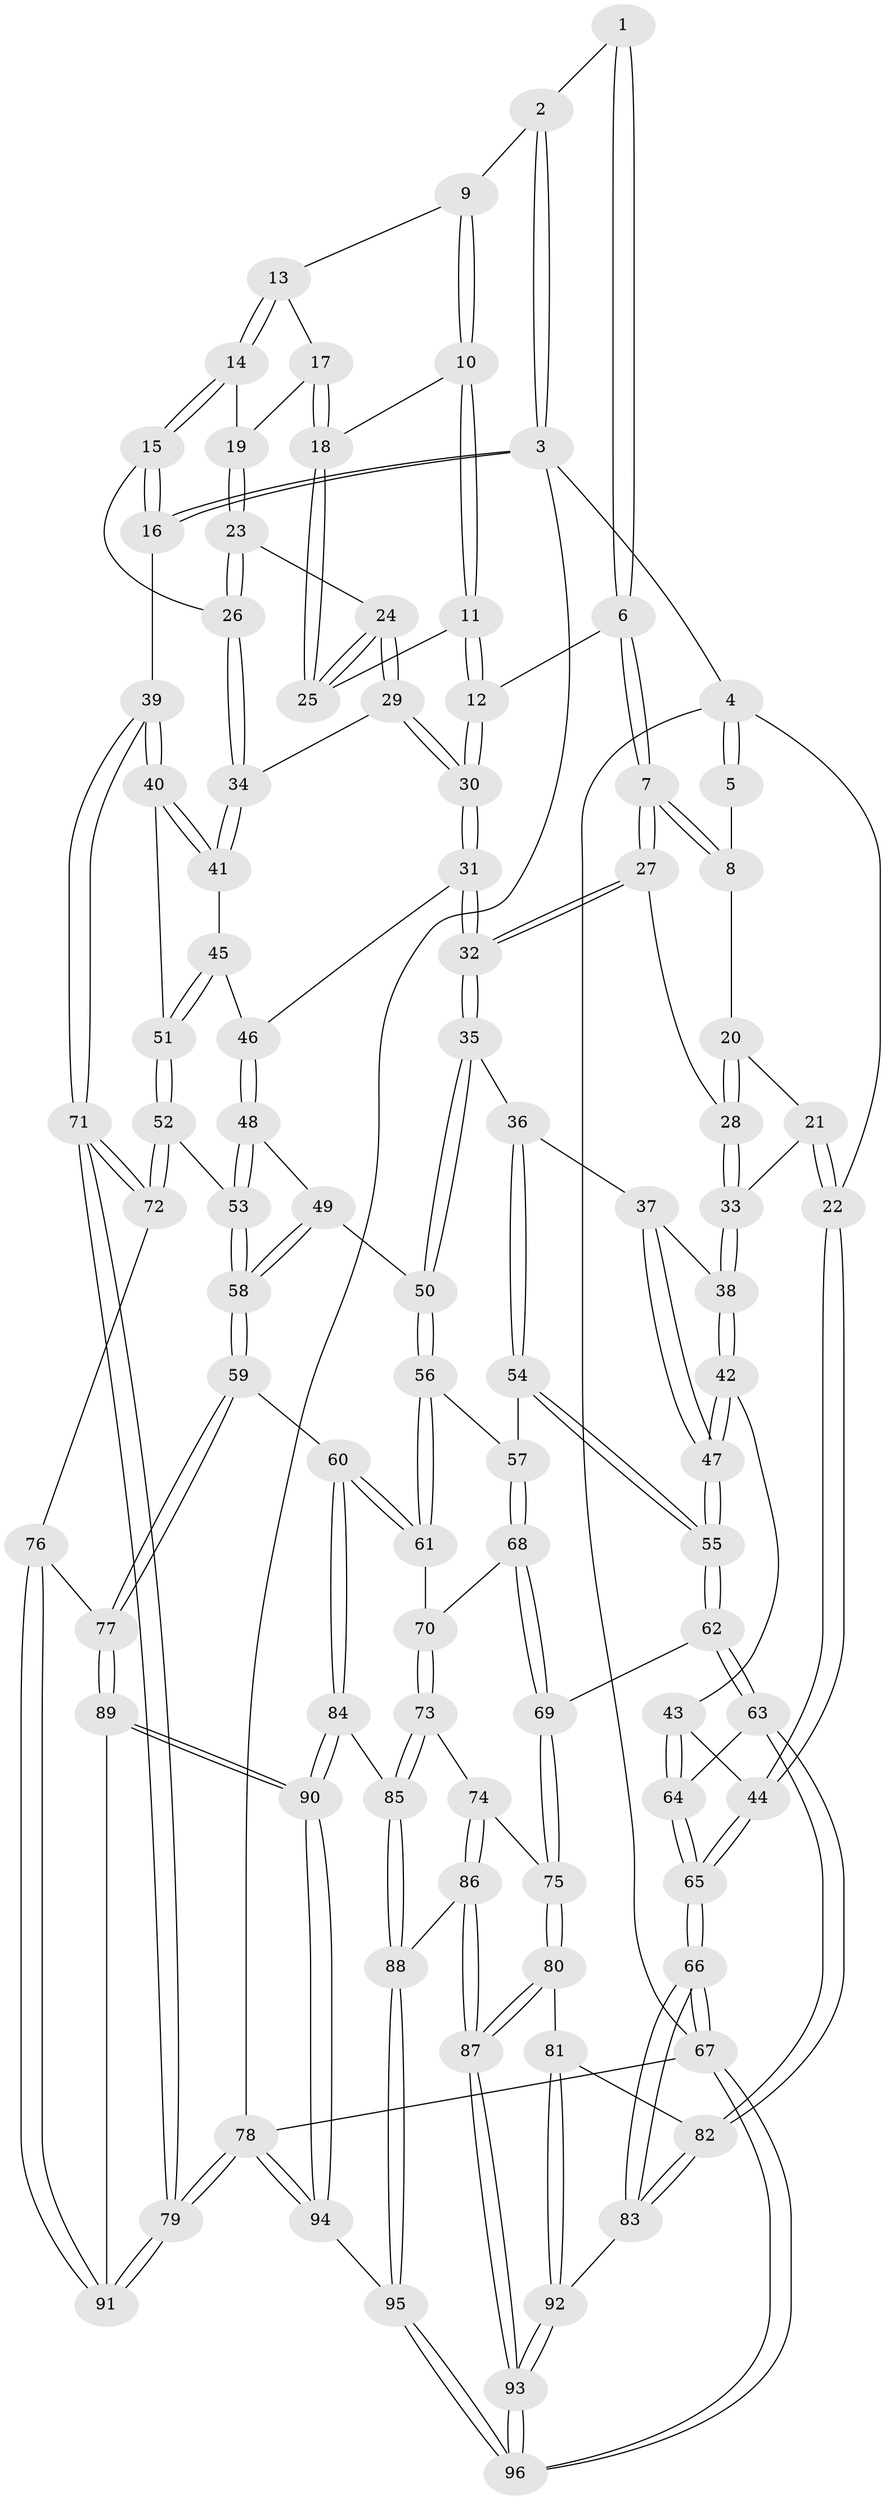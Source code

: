 // coarse degree distribution, {4: 0.21428571428571427, 8: 0.03571428571428571, 5: 0.25, 2: 0.10714285714285714, 3: 0.2857142857142857, 7: 0.03571428571428571, 6: 0.07142857142857142}
// Generated by graph-tools (version 1.1) at 2025/21/03/04/25 18:21:23]
// undirected, 96 vertices, 237 edges
graph export_dot {
graph [start="1"]
  node [color=gray90,style=filled];
  1 [pos="+0.4802318429118964+0"];
  2 [pos="+0.7789033064715231+0"];
  3 [pos="+1+0"];
  4 [pos="+0+0"];
  5 [pos="+0.23329257815389423+0"];
  6 [pos="+0.4731866737211597+0.09268094312399548"];
  7 [pos="+0.4374856785543847+0.14097435540030098"];
  8 [pos="+0.2827421646478264+0.10114958603866273"];
  9 [pos="+0.7807420882757093+0"];
  10 [pos="+0.7250180807477913+0.001715351472423456"];
  11 [pos="+0.6449443792308046+0.15311592960108375"];
  12 [pos="+0.6298889388456879+0.16235428902774215"];
  13 [pos="+0.8423307611457577+0"];
  14 [pos="+0.9243564206558886+0.07848886368652264"];
  15 [pos="+1+0.2071259698355195"];
  16 [pos="+1+0.20057999612077518"];
  17 [pos="+0.8164056591507152+0.10163996810713244"];
  18 [pos="+0.7645328591911206+0.14657797058521607"];
  19 [pos="+0.839004174554131+0.14738741363984612"];
  20 [pos="+0.23292418822286157+0.1337759952499817"];
  21 [pos="+0.09340812069505512+0.11721558042469808"];
  22 [pos="+0+0"];
  23 [pos="+0.8331334463998528+0.21469000580403552"];
  24 [pos="+0.795737260134176+0.2157407626114714"];
  25 [pos="+0.7587620771007849+0.1695505579377658"];
  26 [pos="+0.9499737200414033+0.2601166739062246"];
  27 [pos="+0.4185914133652048+0.21544675444044636"];
  28 [pos="+0.30401697831448915+0.27503759051491383"];
  29 [pos="+0.6979109267531635+0.3299517705657375"];
  30 [pos="+0.6471353760494682+0.3480110937344819"];
  31 [pos="+0.6199117676976382+0.38262329332938194"];
  32 [pos="+0.5671228617232484+0.4110509787505243"];
  33 [pos="+0.25698770840288915+0.33048217228851506"];
  34 [pos="+0.8900717671384153+0.37078122926352275"];
  35 [pos="+0.5637582140590939+0.41719119086089856"];
  36 [pos="+0.5386267972539444+0.43308726969599315"];
  37 [pos="+0.36433513341823415+0.41988949867375946"];
  38 [pos="+0.24227578516576534+0.37170860010221013"];
  39 [pos="+1+0.5239218647524624"];
  40 [pos="+1+0.5187899771864932"];
  41 [pos="+0.8906915776610743+0.37830632184469454"];
  42 [pos="+0.14898030007466742+0.44978252892250137"];
  43 [pos="+0.12755919894467513+0.45789265699420867"];
  44 [pos="+0+0.3958674066903935"];
  45 [pos="+0.8440826162617299+0.4717692752316039"];
  46 [pos="+0.7661138908492653+0.4771837313959991"];
  47 [pos="+0.3524698234179782+0.575880184150149"];
  48 [pos="+0.7500973983457437+0.559571434186285"];
  49 [pos="+0.6462637781347976+0.5614444468726629"];
  50 [pos="+0.6159871539454752+0.5264244868130199"];
  51 [pos="+0.8964797991430756+0.5845131175829703"];
  52 [pos="+0.8572599267216551+0.6603909827834374"];
  53 [pos="+0.8178004275372013+0.6584912338127014"];
  54 [pos="+0.4535138179331035+0.5701613931157137"];
  55 [pos="+0.366083276120581+0.5905738526293153"];
  56 [pos="+0.5656299202590785+0.6352038132788059"];
  57 [pos="+0.47086332804624864+0.6034743326777283"];
  58 [pos="+0.6814990040599626+0.7122609849891448"];
  59 [pos="+0.6603105635551391+0.7383478604135183"];
  60 [pos="+0.6481452601011763+0.7399971275706329"];
  61 [pos="+0.6062201264699372+0.7190310270694514"];
  62 [pos="+0.35365792332870455+0.6173656350808702"];
  63 [pos="+0.17320076941145462+0.6848219140221575"];
  64 [pos="+0.16964881809954088+0.6816345541056346"];
  65 [pos="+0+0.8234009205449077"];
  66 [pos="+0+0.8985165422911201"];
  67 [pos="+0+1"];
  68 [pos="+0.4789154254432758+0.6642394389716507"];
  69 [pos="+0.3690279714292002+0.7244209582283"];
  70 [pos="+0.5070908221158849+0.7110363317370331"];
  71 [pos="+1+0.808909020065705"];
  72 [pos="+0.9028719112250093+0.7302165027091211"];
  73 [pos="+0.4515560396589887+0.7839628691717668"];
  74 [pos="+0.41339112527286537+0.7783140356895066"];
  75 [pos="+0.3634121660116171+0.7594943553352363"];
  76 [pos="+0.8812970976324705+0.7790645160346666"];
  77 [pos="+0.7113134654392428+0.8235780783532619"];
  78 [pos="+1+1"];
  79 [pos="+1+1"];
  80 [pos="+0.28738130213882424+0.800484364711062"];
  81 [pos="+0.23766813490770047+0.7886043669118797"];
  82 [pos="+0.2128451356073087+0.7632432005074096"];
  83 [pos="+0+0.8958502467048813"];
  84 [pos="+0.5585081983873997+0.8418275180704505"];
  85 [pos="+0.5105188254352648+0.8580057380046245"];
  86 [pos="+0.4002166985828452+0.924816351945631"];
  87 [pos="+0.34456758290849193+0.9387954633686763"];
  88 [pos="+0.4832984878935684+0.9222206284299231"];
  89 [pos="+0.757392481476223+1"];
  90 [pos="+0.7551757540099955+1"];
  91 [pos="+0.8730502234792703+0.8556421450215216"];
  92 [pos="+0.16374554158392501+0.9361685085557838"];
  93 [pos="+0.2651007643001755+1"];
  94 [pos="+0.7589150855197361+1"];
  95 [pos="+0.6323856412645772+1"];
  96 [pos="+0.2679972758896413+1"];
  1 -- 2;
  1 -- 6;
  1 -- 6;
  2 -- 3;
  2 -- 3;
  2 -- 9;
  3 -- 4;
  3 -- 16;
  3 -- 16;
  3 -- 78;
  4 -- 5;
  4 -- 5;
  4 -- 22;
  4 -- 67;
  5 -- 8;
  6 -- 7;
  6 -- 7;
  6 -- 12;
  7 -- 8;
  7 -- 8;
  7 -- 27;
  7 -- 27;
  8 -- 20;
  9 -- 10;
  9 -- 10;
  9 -- 13;
  10 -- 11;
  10 -- 11;
  10 -- 18;
  11 -- 12;
  11 -- 12;
  11 -- 25;
  12 -- 30;
  12 -- 30;
  13 -- 14;
  13 -- 14;
  13 -- 17;
  14 -- 15;
  14 -- 15;
  14 -- 19;
  15 -- 16;
  15 -- 16;
  15 -- 26;
  16 -- 39;
  17 -- 18;
  17 -- 18;
  17 -- 19;
  18 -- 25;
  18 -- 25;
  19 -- 23;
  19 -- 23;
  20 -- 21;
  20 -- 28;
  20 -- 28;
  21 -- 22;
  21 -- 22;
  21 -- 33;
  22 -- 44;
  22 -- 44;
  23 -- 24;
  23 -- 26;
  23 -- 26;
  24 -- 25;
  24 -- 25;
  24 -- 29;
  24 -- 29;
  26 -- 34;
  26 -- 34;
  27 -- 28;
  27 -- 32;
  27 -- 32;
  28 -- 33;
  28 -- 33;
  29 -- 30;
  29 -- 30;
  29 -- 34;
  30 -- 31;
  30 -- 31;
  31 -- 32;
  31 -- 32;
  31 -- 46;
  32 -- 35;
  32 -- 35;
  33 -- 38;
  33 -- 38;
  34 -- 41;
  34 -- 41;
  35 -- 36;
  35 -- 50;
  35 -- 50;
  36 -- 37;
  36 -- 54;
  36 -- 54;
  37 -- 38;
  37 -- 47;
  37 -- 47;
  38 -- 42;
  38 -- 42;
  39 -- 40;
  39 -- 40;
  39 -- 71;
  39 -- 71;
  40 -- 41;
  40 -- 41;
  40 -- 51;
  41 -- 45;
  42 -- 43;
  42 -- 47;
  42 -- 47;
  43 -- 44;
  43 -- 64;
  43 -- 64;
  44 -- 65;
  44 -- 65;
  45 -- 46;
  45 -- 51;
  45 -- 51;
  46 -- 48;
  46 -- 48;
  47 -- 55;
  47 -- 55;
  48 -- 49;
  48 -- 53;
  48 -- 53;
  49 -- 50;
  49 -- 58;
  49 -- 58;
  50 -- 56;
  50 -- 56;
  51 -- 52;
  51 -- 52;
  52 -- 53;
  52 -- 72;
  52 -- 72;
  53 -- 58;
  53 -- 58;
  54 -- 55;
  54 -- 55;
  54 -- 57;
  55 -- 62;
  55 -- 62;
  56 -- 57;
  56 -- 61;
  56 -- 61;
  57 -- 68;
  57 -- 68;
  58 -- 59;
  58 -- 59;
  59 -- 60;
  59 -- 77;
  59 -- 77;
  60 -- 61;
  60 -- 61;
  60 -- 84;
  60 -- 84;
  61 -- 70;
  62 -- 63;
  62 -- 63;
  62 -- 69;
  63 -- 64;
  63 -- 82;
  63 -- 82;
  64 -- 65;
  64 -- 65;
  65 -- 66;
  65 -- 66;
  66 -- 67;
  66 -- 67;
  66 -- 83;
  66 -- 83;
  67 -- 96;
  67 -- 96;
  67 -- 78;
  68 -- 69;
  68 -- 69;
  68 -- 70;
  69 -- 75;
  69 -- 75;
  70 -- 73;
  70 -- 73;
  71 -- 72;
  71 -- 72;
  71 -- 79;
  71 -- 79;
  72 -- 76;
  73 -- 74;
  73 -- 85;
  73 -- 85;
  74 -- 75;
  74 -- 86;
  74 -- 86;
  75 -- 80;
  75 -- 80;
  76 -- 77;
  76 -- 91;
  76 -- 91;
  77 -- 89;
  77 -- 89;
  78 -- 79;
  78 -- 79;
  78 -- 94;
  78 -- 94;
  79 -- 91;
  79 -- 91;
  80 -- 81;
  80 -- 87;
  80 -- 87;
  81 -- 82;
  81 -- 92;
  81 -- 92;
  82 -- 83;
  82 -- 83;
  83 -- 92;
  84 -- 85;
  84 -- 90;
  84 -- 90;
  85 -- 88;
  85 -- 88;
  86 -- 87;
  86 -- 87;
  86 -- 88;
  87 -- 93;
  87 -- 93;
  88 -- 95;
  88 -- 95;
  89 -- 90;
  89 -- 90;
  89 -- 91;
  90 -- 94;
  90 -- 94;
  92 -- 93;
  92 -- 93;
  93 -- 96;
  93 -- 96;
  94 -- 95;
  95 -- 96;
  95 -- 96;
}
